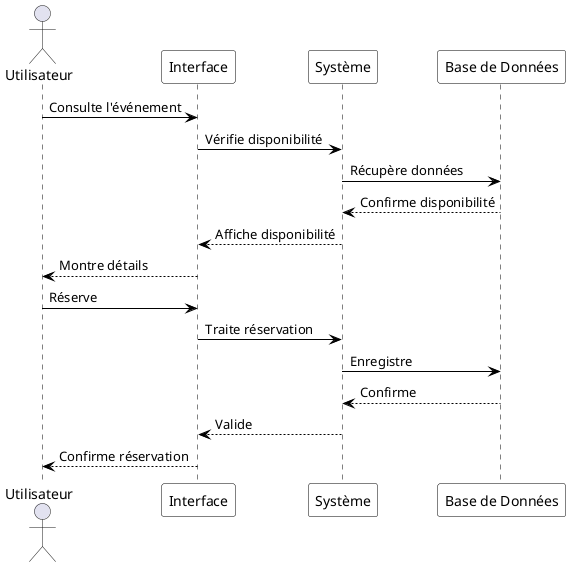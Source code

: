 @startuml Diagramme de Séquence - Processus de Réservation

' Style settings
skinparam sequence {
    ArrowColor Black
    LifeLineBorderColor Black
    ParticipantBorderColor Black
    ParticipantBackgroundColor White
}

' Participants
actor "Utilisateur" as user
participant "Interface" as web
participant "Système" as system
participant "Base de Données" as db

' Séquence simplifiée
user -> web: Consulte l'événement
web -> system: Vérifie disponibilité
system -> db: Récupère données
db --> system: Confirme disponibilité
system --> web: Affiche disponibilité
web --> user: Montre détails

user -> web: Réserve
web -> system: Traite réservation
system -> db: Enregistre
db --> system: Confirme
system --> web: Valide
web --> user: Confirme réservation

@enduml 